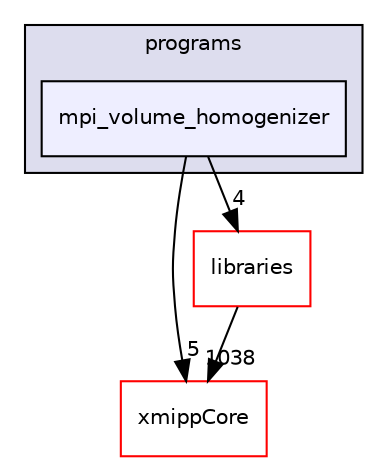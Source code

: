 digraph "xmipp/applications/programs/mpi_volume_homogenizer" {
  compound=true
  node [ fontsize="10", fontname="Helvetica"];
  edge [ labelfontsize="10", labelfontname="Helvetica"];
  subgraph clusterdir_592b16dc4070b933e5655da2b0d20bbb {
    graph [ bgcolor="#ddddee", pencolor="black", label="programs" fontname="Helvetica", fontsize="10", URL="dir_592b16dc4070b933e5655da2b0d20bbb.html"]
  dir_3c3b5306cb6a9140882b20cf1e96129a [shape=box, label="mpi_volume_homogenizer", style="filled", fillcolor="#eeeeff", pencolor="black", URL="dir_3c3b5306cb6a9140882b20cf1e96129a.html"];
  }
  dir_ce4d0d8fc85c2c70612466225bfce71d [shape=box label="xmippCore" fillcolor="white" style="filled" color="red" URL="dir_ce4d0d8fc85c2c70612466225bfce71d.html"];
  dir_29dba3f3840f20df3b04d1972e99046b [shape=box label="libraries" fillcolor="white" style="filled" color="red" URL="dir_29dba3f3840f20df3b04d1972e99046b.html"];
  dir_3c3b5306cb6a9140882b20cf1e96129a->dir_ce4d0d8fc85c2c70612466225bfce71d [headlabel="5", labeldistance=1.5 headhref="dir_000184_000264.html"];
  dir_3c3b5306cb6a9140882b20cf1e96129a->dir_29dba3f3840f20df3b04d1972e99046b [headlabel="4", labeldistance=1.5 headhref="dir_000184_000042.html"];
  dir_29dba3f3840f20df3b04d1972e99046b->dir_ce4d0d8fc85c2c70612466225bfce71d [headlabel="1038", labeldistance=1.5 headhref="dir_000042_000264.html"];
}
